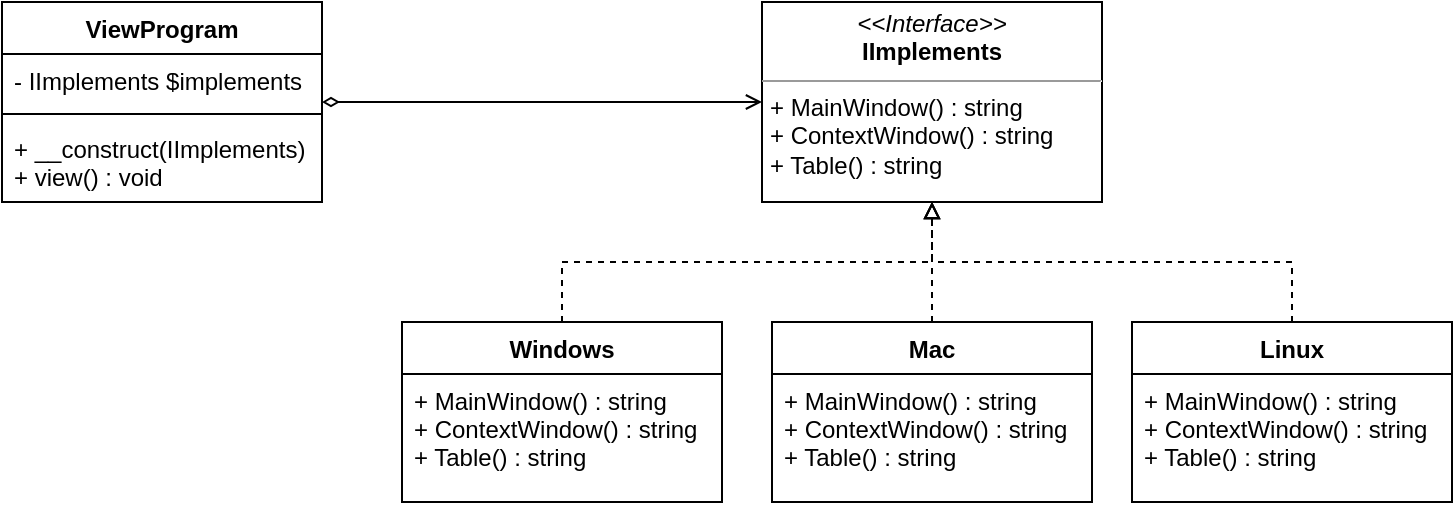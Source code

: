 <mxfile version="13.9.9" type="device"><diagram id="uzp6mZVYI91cQniCVu-R" name="Страница 1"><mxGraphModel dx="1038" dy="607" grid="1" gridSize="10" guides="1" tooltips="1" connect="1" arrows="1" fold="1" page="1" pageScale="1" pageWidth="827" pageHeight="1169" math="0" shadow="0"><root><mxCell id="0"/><mxCell id="1" parent="0"/><mxCell id="wi4zPCcSmdBJATN7srTM-1" value="&lt;p style=&quot;margin: 0px ; margin-top: 4px ; text-align: center&quot;&gt;&lt;i&gt;&amp;lt;&amp;lt;Interface&amp;gt;&amp;gt;&lt;/i&gt;&lt;br&gt;&lt;b&gt;IImplements&lt;/b&gt;&lt;/p&gt;&lt;hr size=&quot;1&quot;&gt;&lt;p style=&quot;margin: 0px ; margin-left: 4px&quot;&gt;+ MainWindow() : string&lt;/p&gt;&lt;p style=&quot;margin: 0px ; margin-left: 4px&quot;&gt;+ ContextWindow() : string&lt;/p&gt;&lt;p style=&quot;margin: 0px ; margin-left: 4px&quot;&gt;+ Table() : string&lt;/p&gt;" style="verticalAlign=top;align=left;overflow=fill;fontSize=12;fontFamily=Helvetica;html=1;" vertex="1" parent="1"><mxGeometry x="460" y="110" width="170" height="100" as="geometry"/></mxCell><mxCell id="wi4zPCcSmdBJATN7srTM-18" style="edgeStyle=orthogonalEdgeStyle;rounded=0;orthogonalLoop=1;jettySize=auto;html=1;dashed=1;endArrow=block;endFill=0;" edge="1" parent="1" source="wi4zPCcSmdBJATN7srTM-2" target="wi4zPCcSmdBJATN7srTM-1"><mxGeometry relative="1" as="geometry"><Array as="points"><mxPoint x="360" y="240"/><mxPoint x="545" y="240"/></Array></mxGeometry></mxCell><mxCell id="wi4zPCcSmdBJATN7srTM-2" value="Windows" style="swimlane;fontStyle=1;align=center;verticalAlign=top;childLayout=stackLayout;horizontal=1;startSize=26;horizontalStack=0;resizeParent=1;resizeParentMax=0;resizeLast=0;collapsible=1;marginBottom=0;" vertex="1" parent="1"><mxGeometry x="280" y="270" width="160" height="90" as="geometry"/></mxCell><mxCell id="wi4zPCcSmdBJATN7srTM-3" value="+ MainWindow() : string&#10;+ ContextWindow() : string&#10;+ Table() : string" style="text;strokeColor=none;fillColor=none;align=left;verticalAlign=top;spacingLeft=4;spacingRight=4;overflow=hidden;rotatable=0;points=[[0,0.5],[1,0.5]];portConstraint=eastwest;" vertex="1" parent="wi4zPCcSmdBJATN7srTM-2"><mxGeometry y="26" width="160" height="64" as="geometry"/></mxCell><mxCell id="wi4zPCcSmdBJATN7srTM-20" style="edgeStyle=orthogonalEdgeStyle;rounded=0;orthogonalLoop=1;jettySize=auto;html=1;dashed=1;endArrow=block;endFill=0;" edge="1" parent="1" source="wi4zPCcSmdBJATN7srTM-6" target="wi4zPCcSmdBJATN7srTM-1"><mxGeometry relative="1" as="geometry"><Array as="points"><mxPoint x="725" y="240"/><mxPoint x="545" y="240"/></Array></mxGeometry></mxCell><mxCell id="wi4zPCcSmdBJATN7srTM-6" value="Linux" style="swimlane;fontStyle=1;align=center;verticalAlign=top;childLayout=stackLayout;horizontal=1;startSize=26;horizontalStack=0;resizeParent=1;resizeParentMax=0;resizeLast=0;collapsible=1;marginBottom=0;" vertex="1" parent="1"><mxGeometry x="645" y="270" width="160" height="90" as="geometry"/></mxCell><mxCell id="wi4zPCcSmdBJATN7srTM-7" value="+ MainWindow() : string&#10;+ ContextWindow() : string&#10;+ Table() : string" style="text;strokeColor=none;fillColor=none;align=left;verticalAlign=top;spacingLeft=4;spacingRight=4;overflow=hidden;rotatable=0;points=[[0,0.5],[1,0.5]];portConstraint=eastwest;" vertex="1" parent="wi4zPCcSmdBJATN7srTM-6"><mxGeometry y="26" width="160" height="64" as="geometry"/></mxCell><mxCell id="wi4zPCcSmdBJATN7srTM-19" style="edgeStyle=orthogonalEdgeStyle;rounded=0;orthogonalLoop=1;jettySize=auto;html=1;dashed=1;endArrow=block;endFill=0;" edge="1" parent="1" source="wi4zPCcSmdBJATN7srTM-10" target="wi4zPCcSmdBJATN7srTM-1"><mxGeometry relative="1" as="geometry"/></mxCell><mxCell id="wi4zPCcSmdBJATN7srTM-10" value="Mac" style="swimlane;fontStyle=1;align=center;verticalAlign=top;childLayout=stackLayout;horizontal=1;startSize=26;horizontalStack=0;resizeParent=1;resizeParentMax=0;resizeLast=0;collapsible=1;marginBottom=0;" vertex="1" parent="1"><mxGeometry x="465" y="270" width="160" height="90" as="geometry"/></mxCell><mxCell id="wi4zPCcSmdBJATN7srTM-11" value="+ MainWindow() : string&#10;+ ContextWindow() : string&#10;+ Table() : string" style="text;strokeColor=none;fillColor=none;align=left;verticalAlign=top;spacingLeft=4;spacingRight=4;overflow=hidden;rotatable=0;points=[[0,0.5],[1,0.5]];portConstraint=eastwest;" vertex="1" parent="wi4zPCcSmdBJATN7srTM-10"><mxGeometry y="26" width="160" height="64" as="geometry"/></mxCell><mxCell id="wi4zPCcSmdBJATN7srTM-21" style="edgeStyle=orthogonalEdgeStyle;rounded=0;orthogonalLoop=1;jettySize=auto;html=1;endArrow=open;endFill=0;startArrow=diamondThin;startFill=0;" edge="1" parent="1" source="wi4zPCcSmdBJATN7srTM-14" target="wi4zPCcSmdBJATN7srTM-1"><mxGeometry relative="1" as="geometry"/></mxCell><mxCell id="wi4zPCcSmdBJATN7srTM-14" value="ViewProgram" style="swimlane;fontStyle=1;align=center;verticalAlign=top;childLayout=stackLayout;horizontal=1;startSize=26;horizontalStack=0;resizeParent=1;resizeParentMax=0;resizeLast=0;collapsible=1;marginBottom=0;" vertex="1" parent="1"><mxGeometry x="80" y="110" width="160" height="100" as="geometry"/></mxCell><mxCell id="wi4zPCcSmdBJATN7srTM-15" value="- IImplements $implements" style="text;strokeColor=none;fillColor=none;align=left;verticalAlign=top;spacingLeft=4;spacingRight=4;overflow=hidden;rotatable=0;points=[[0,0.5],[1,0.5]];portConstraint=eastwest;" vertex="1" parent="wi4zPCcSmdBJATN7srTM-14"><mxGeometry y="26" width="160" height="26" as="geometry"/></mxCell><mxCell id="wi4zPCcSmdBJATN7srTM-16" value="" style="line;strokeWidth=1;fillColor=none;align=left;verticalAlign=middle;spacingTop=-1;spacingLeft=3;spacingRight=3;rotatable=0;labelPosition=right;points=[];portConstraint=eastwest;" vertex="1" parent="wi4zPCcSmdBJATN7srTM-14"><mxGeometry y="52" width="160" height="8" as="geometry"/></mxCell><mxCell id="wi4zPCcSmdBJATN7srTM-17" value="+ __construct(IImplements)&#10;+ view() : void" style="text;strokeColor=none;fillColor=none;align=left;verticalAlign=top;spacingLeft=4;spacingRight=4;overflow=hidden;rotatable=0;points=[[0,0.5],[1,0.5]];portConstraint=eastwest;" vertex="1" parent="wi4zPCcSmdBJATN7srTM-14"><mxGeometry y="60" width="160" height="40" as="geometry"/></mxCell></root></mxGraphModel></diagram></mxfile>